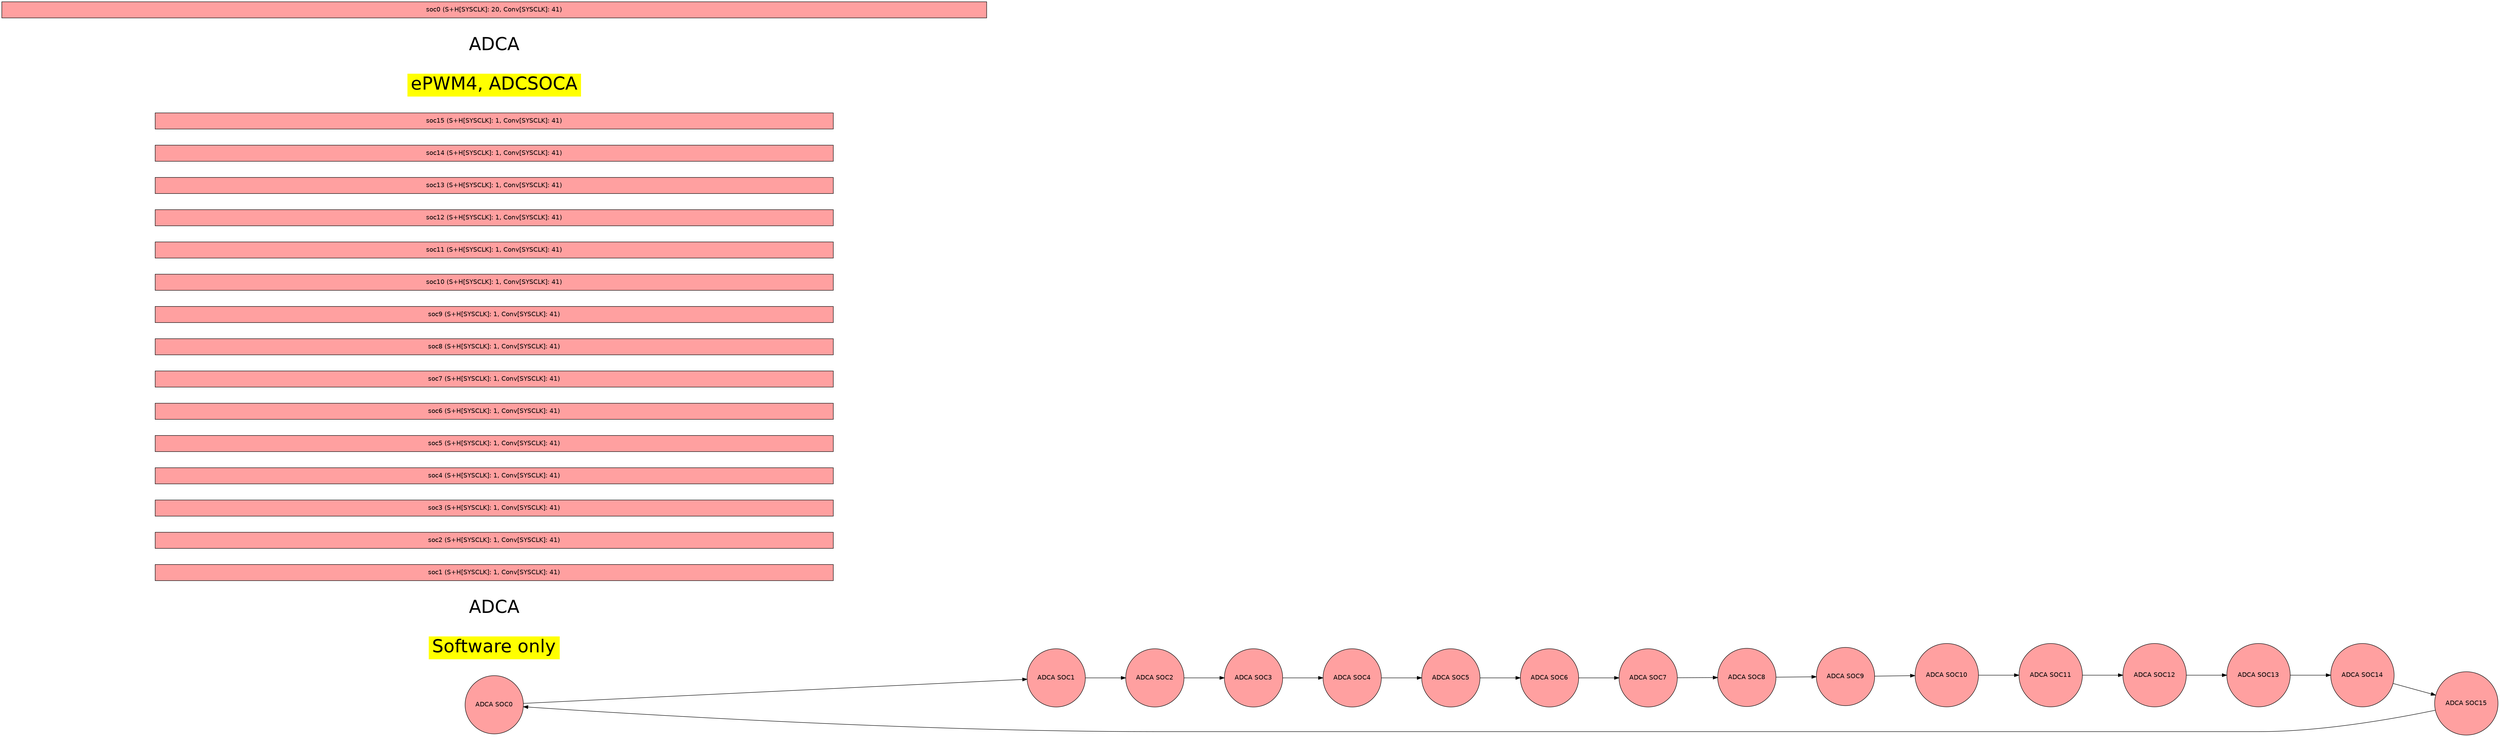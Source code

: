 digraph {
    graph [fontname = "helvetica"];
    node  [fontname = "helvetica"];
    edge  [fontname = "helvetica"];
    graph [mclimit=50 nodesep=0.5 rankdir=LR ranksep=1.25]

    node [shape = circle style=filled];

        adca_SOC0 [label="ADCA SOC0" fillcolor="#FFA0A0" pos="0.000,7.689!"]
        adca_SOC1 [label="ADCA SOC1" fillcolor="#FFA0A0" pos="2.942,7.103!"]
        adca_SOC2 [label="ADCA SOC2" fillcolor="#FFA0A0" pos="5.437,5.437!"]
        adca_SOC3 [label="ADCA SOC3" fillcolor="#FFA0A0" pos="7.103,2.942!"]
        adca_SOC4 [label="ADCA SOC4" fillcolor="#FFA0A0" pos="7.689,0.000!"]
        adca_SOC5 [label="ADCA SOC5" fillcolor="#FFA0A0" pos="7.103,-2.942!"]
        adca_SOC6 [label="ADCA SOC6" fillcolor="#FFA0A0" pos="5.437,-5.437!"]
        adca_SOC7 [label="ADCA SOC7" fillcolor="#FFA0A0" pos="2.942,-7.103!"]
        adca_SOC8 [label="ADCA SOC8" fillcolor="#FFA0A0" pos="0.000,-7.689!"]
        adca_SOC9 [label="ADCA SOC9" fillcolor="#FFA0A0" pos="-2.942,-7.103!"]
        adca_SOC10 [label="ADCA SOC10" fillcolor="#FFA0A0" pos="-5.437,-5.437!"]
        adca_SOC11 [label="ADCA SOC11" fillcolor="#FFA0A0" pos="-7.103,-2.942!"]
        adca_SOC12 [label="ADCA SOC12" fillcolor="#FFA0A0" pos="-7.689,-0.000!"]
        adca_SOC13 [label="ADCA SOC13" fillcolor="#FFA0A0" pos="-7.103,2.942!"]
        adca_SOC14 [label="ADCA SOC14" fillcolor="#FFA0A0" pos="-5.437,5.437!"]
        adca_SOC15 [label="ADCA SOC15" fillcolor="#FFA0A0" pos="-2.942,7.103!"]
        adca_SOC0 -> adca_SOC1
        adca_SOC1 -> adca_SOC2
        adca_SOC2 -> adca_SOC3
        adca_SOC3 -> adca_SOC4
        adca_SOC4 -> adca_SOC5
        adca_SOC5 -> adca_SOC6
        adca_SOC6 -> adca_SOC7
        adca_SOC7 -> adca_SOC8
        adca_SOC8 -> adca_SOC9
        adca_SOC9 -> adca_SOC10
        adca_SOC10 -> adca_SOC11
        adca_SOC11 -> adca_SOC12
        adca_SOC12 -> adca_SOC13
        adca_SOC13 -> adca_SOC14
        adca_SOC14 -> adca_SOC15
        adca_SOC15 -> adca_SOC0
    node [shape=rect style=filled];
        ADC_TRIGGER_SW_ONLY[label="Software only" fillcolor="yellow"  fontsize="40" color="white" pos="24.000,-3.000!"]
          
        adca_ADC_TRIGGER_SW_ONLY[label="ADCA"  fontsize="40" fillcolor="white" color="white" pos="24.000,-9.000!"]
          
        adca_ADC_TRIGGER_SW_ONLY_soc1[label="soc1 (S+H[SYSCLK]: 1, Conv[SYSCLK]: 41)" fillcolor="#FFA0A0" width="21.000" pos="37.500,-9.000!"]
          
        adca_ADC_TRIGGER_SW_ONLY_soc2[label="soc2 (S+H[SYSCLK]: 1, Conv[SYSCLK]: 41)" fillcolor="#FFA0A0" width="21.000" pos="58.500,-9.000!"]
          
        adca_ADC_TRIGGER_SW_ONLY_soc3[label="soc3 (S+H[SYSCLK]: 1, Conv[SYSCLK]: 41)" fillcolor="#FFA0A0" width="21.000" pos="79.500,-9.000!"]
          
        adca_ADC_TRIGGER_SW_ONLY_soc4[label="soc4 (S+H[SYSCLK]: 1, Conv[SYSCLK]: 41)" fillcolor="#FFA0A0" width="21.000" pos="100.500,-9.000!"]
          
        adca_ADC_TRIGGER_SW_ONLY_soc5[label="soc5 (S+H[SYSCLK]: 1, Conv[SYSCLK]: 41)" fillcolor="#FFA0A0" width="21.000" pos="121.500,-9.000!"]
          
        adca_ADC_TRIGGER_SW_ONLY_soc6[label="soc6 (S+H[SYSCLK]: 1, Conv[SYSCLK]: 41)" fillcolor="#FFA0A0" width="21.000" pos="142.500,-9.000!"]
          
        adca_ADC_TRIGGER_SW_ONLY_soc7[label="soc7 (S+H[SYSCLK]: 1, Conv[SYSCLK]: 41)" fillcolor="#FFA0A0" width="21.000" pos="163.500,-9.000!"]
          
        adca_ADC_TRIGGER_SW_ONLY_soc8[label="soc8 (S+H[SYSCLK]: 1, Conv[SYSCLK]: 41)" fillcolor="#FFA0A0" width="21.000" pos="184.500,-9.000!"]
          
        adca_ADC_TRIGGER_SW_ONLY_soc9[label="soc9 (S+H[SYSCLK]: 1, Conv[SYSCLK]: 41)" fillcolor="#FFA0A0" width="21.000" pos="205.500,-9.000!"]
          
        adca_ADC_TRIGGER_SW_ONLY_soc10[label="soc10 (S+H[SYSCLK]: 1, Conv[SYSCLK]: 41)" fillcolor="#FFA0A0" width="21.000" pos="226.500,-9.000!"]
          
        adca_ADC_TRIGGER_SW_ONLY_soc11[label="soc11 (S+H[SYSCLK]: 1, Conv[SYSCLK]: 41)" fillcolor="#FFA0A0" width="21.000" pos="247.500,-9.000!"]
          
        adca_ADC_TRIGGER_SW_ONLY_soc12[label="soc12 (S+H[SYSCLK]: 1, Conv[SYSCLK]: 41)" fillcolor="#FFA0A0" width="21.000" pos="268.500,-9.000!"]
          
        adca_ADC_TRIGGER_SW_ONLY_soc13[label="soc13 (S+H[SYSCLK]: 1, Conv[SYSCLK]: 41)" fillcolor="#FFA0A0" width="21.000" pos="289.500,-9.000!"]
          
        adca_ADC_TRIGGER_SW_ONLY_soc14[label="soc14 (S+H[SYSCLK]: 1, Conv[SYSCLK]: 41)" fillcolor="#FFA0A0" width="21.000" pos="310.500,-9.000!"]
          
        adca_ADC_TRIGGER_SW_ONLY_soc15[label="soc15 (S+H[SYSCLK]: 1, Conv[SYSCLK]: 41)" fillcolor="#FFA0A0" width="21.000" pos="331.500,-9.000!"]
        ADC_TRIGGER_EPWM4_SOCA[label="ePWM4, ADCSOCA" fillcolor="yellow"  fontsize="40" color="white" pos="24.000,-12.000!"]
          
        adca_ADC_TRIGGER_EPWM4_SOCA[label="ADCA"  fontsize="40" fillcolor="white" color="white" pos="24.000,-18.000!"]
          
        adca_ADC_TRIGGER_EPWM4_SOCA_soc0[label="soc0 (S+H[SYSCLK]: 20, Conv[SYSCLK]: 41)" fillcolor="#FFA0A0" width="30.500" pos="42.250,-18.000!"]
}
